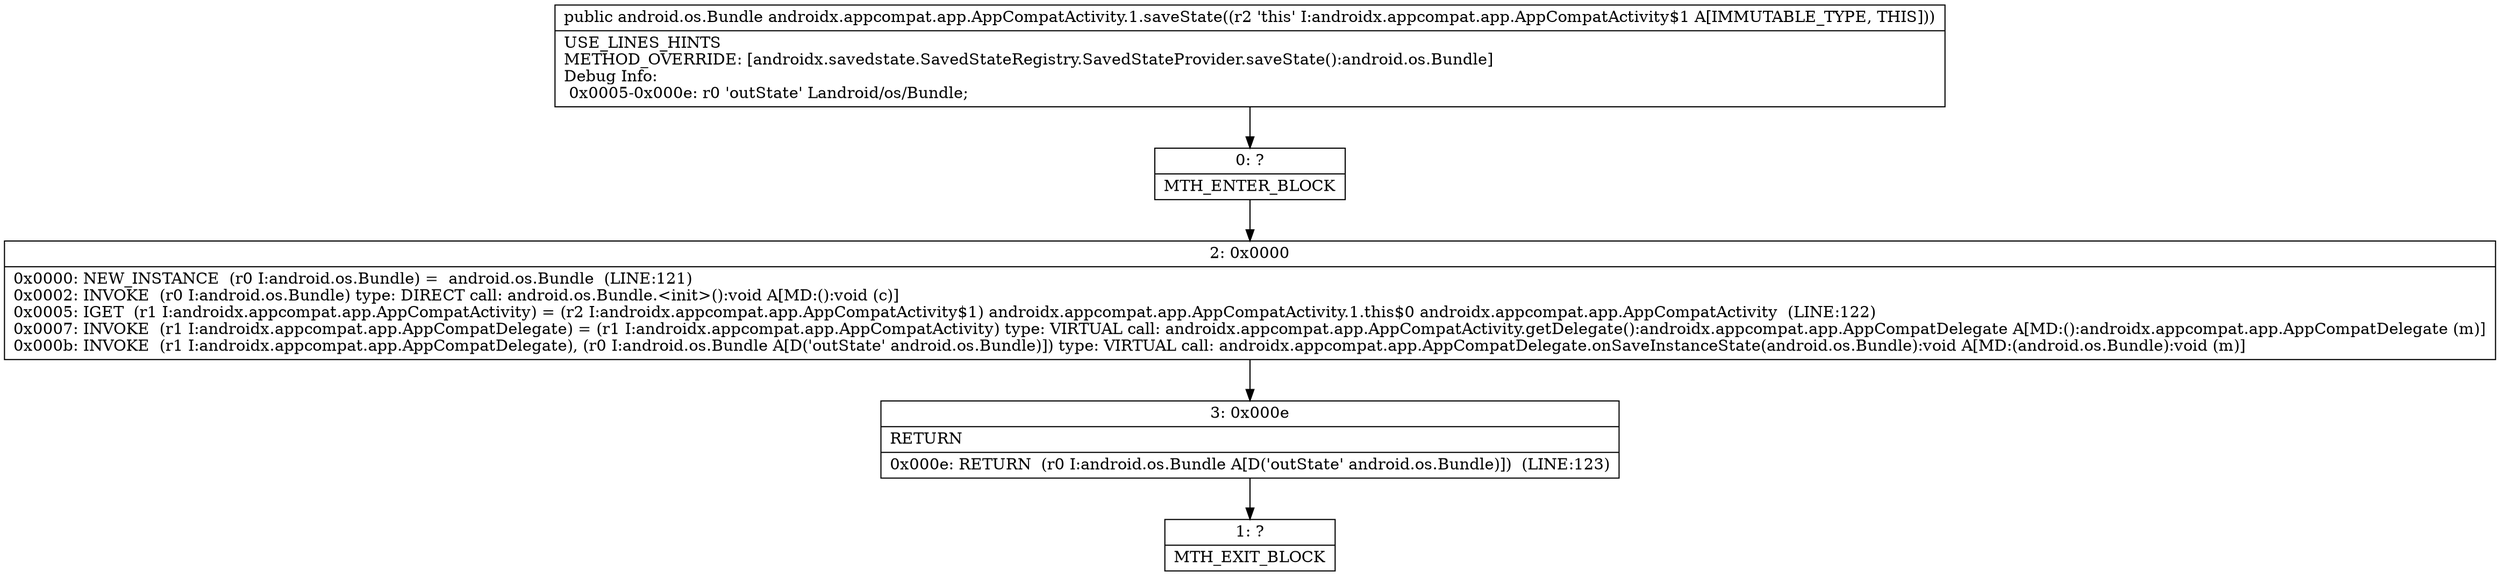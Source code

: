 digraph "CFG forandroidx.appcompat.app.AppCompatActivity.1.saveState()Landroid\/os\/Bundle;" {
Node_0 [shape=record,label="{0\:\ ?|MTH_ENTER_BLOCK\l}"];
Node_2 [shape=record,label="{2\:\ 0x0000|0x0000: NEW_INSTANCE  (r0 I:android.os.Bundle) =  android.os.Bundle  (LINE:121)\l0x0002: INVOKE  (r0 I:android.os.Bundle) type: DIRECT call: android.os.Bundle.\<init\>():void A[MD:():void (c)]\l0x0005: IGET  (r1 I:androidx.appcompat.app.AppCompatActivity) = (r2 I:androidx.appcompat.app.AppCompatActivity$1) androidx.appcompat.app.AppCompatActivity.1.this$0 androidx.appcompat.app.AppCompatActivity  (LINE:122)\l0x0007: INVOKE  (r1 I:androidx.appcompat.app.AppCompatDelegate) = (r1 I:androidx.appcompat.app.AppCompatActivity) type: VIRTUAL call: androidx.appcompat.app.AppCompatActivity.getDelegate():androidx.appcompat.app.AppCompatDelegate A[MD:():androidx.appcompat.app.AppCompatDelegate (m)]\l0x000b: INVOKE  (r1 I:androidx.appcompat.app.AppCompatDelegate), (r0 I:android.os.Bundle A[D('outState' android.os.Bundle)]) type: VIRTUAL call: androidx.appcompat.app.AppCompatDelegate.onSaveInstanceState(android.os.Bundle):void A[MD:(android.os.Bundle):void (m)]\l}"];
Node_3 [shape=record,label="{3\:\ 0x000e|RETURN\l|0x000e: RETURN  (r0 I:android.os.Bundle A[D('outState' android.os.Bundle)])  (LINE:123)\l}"];
Node_1 [shape=record,label="{1\:\ ?|MTH_EXIT_BLOCK\l}"];
MethodNode[shape=record,label="{public android.os.Bundle androidx.appcompat.app.AppCompatActivity.1.saveState((r2 'this' I:androidx.appcompat.app.AppCompatActivity$1 A[IMMUTABLE_TYPE, THIS]))  | USE_LINES_HINTS\lMETHOD_OVERRIDE: [androidx.savedstate.SavedStateRegistry.SavedStateProvider.saveState():android.os.Bundle]\lDebug Info:\l  0x0005\-0x000e: r0 'outState' Landroid\/os\/Bundle;\l}"];
MethodNode -> Node_0;Node_0 -> Node_2;
Node_2 -> Node_3;
Node_3 -> Node_1;
}

